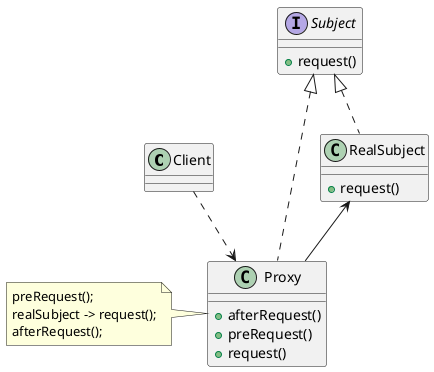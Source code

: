 @startuml
'https://plantuml.com/class-diagram

class Client{}

interface Subject{
  + request()
}

class Proxy{
  +afterRequest()
  +preRequest()
  +request()
}

class RealSubject{
  + request()
}

class Proxy
note left
     preRequest();
     realSubject -> request();
     afterRequest();
end note



RealSubject <-- Proxy
Subject <|.. RealSubject

Client ..> Proxy
Subject <|.. Proxy




@enduml